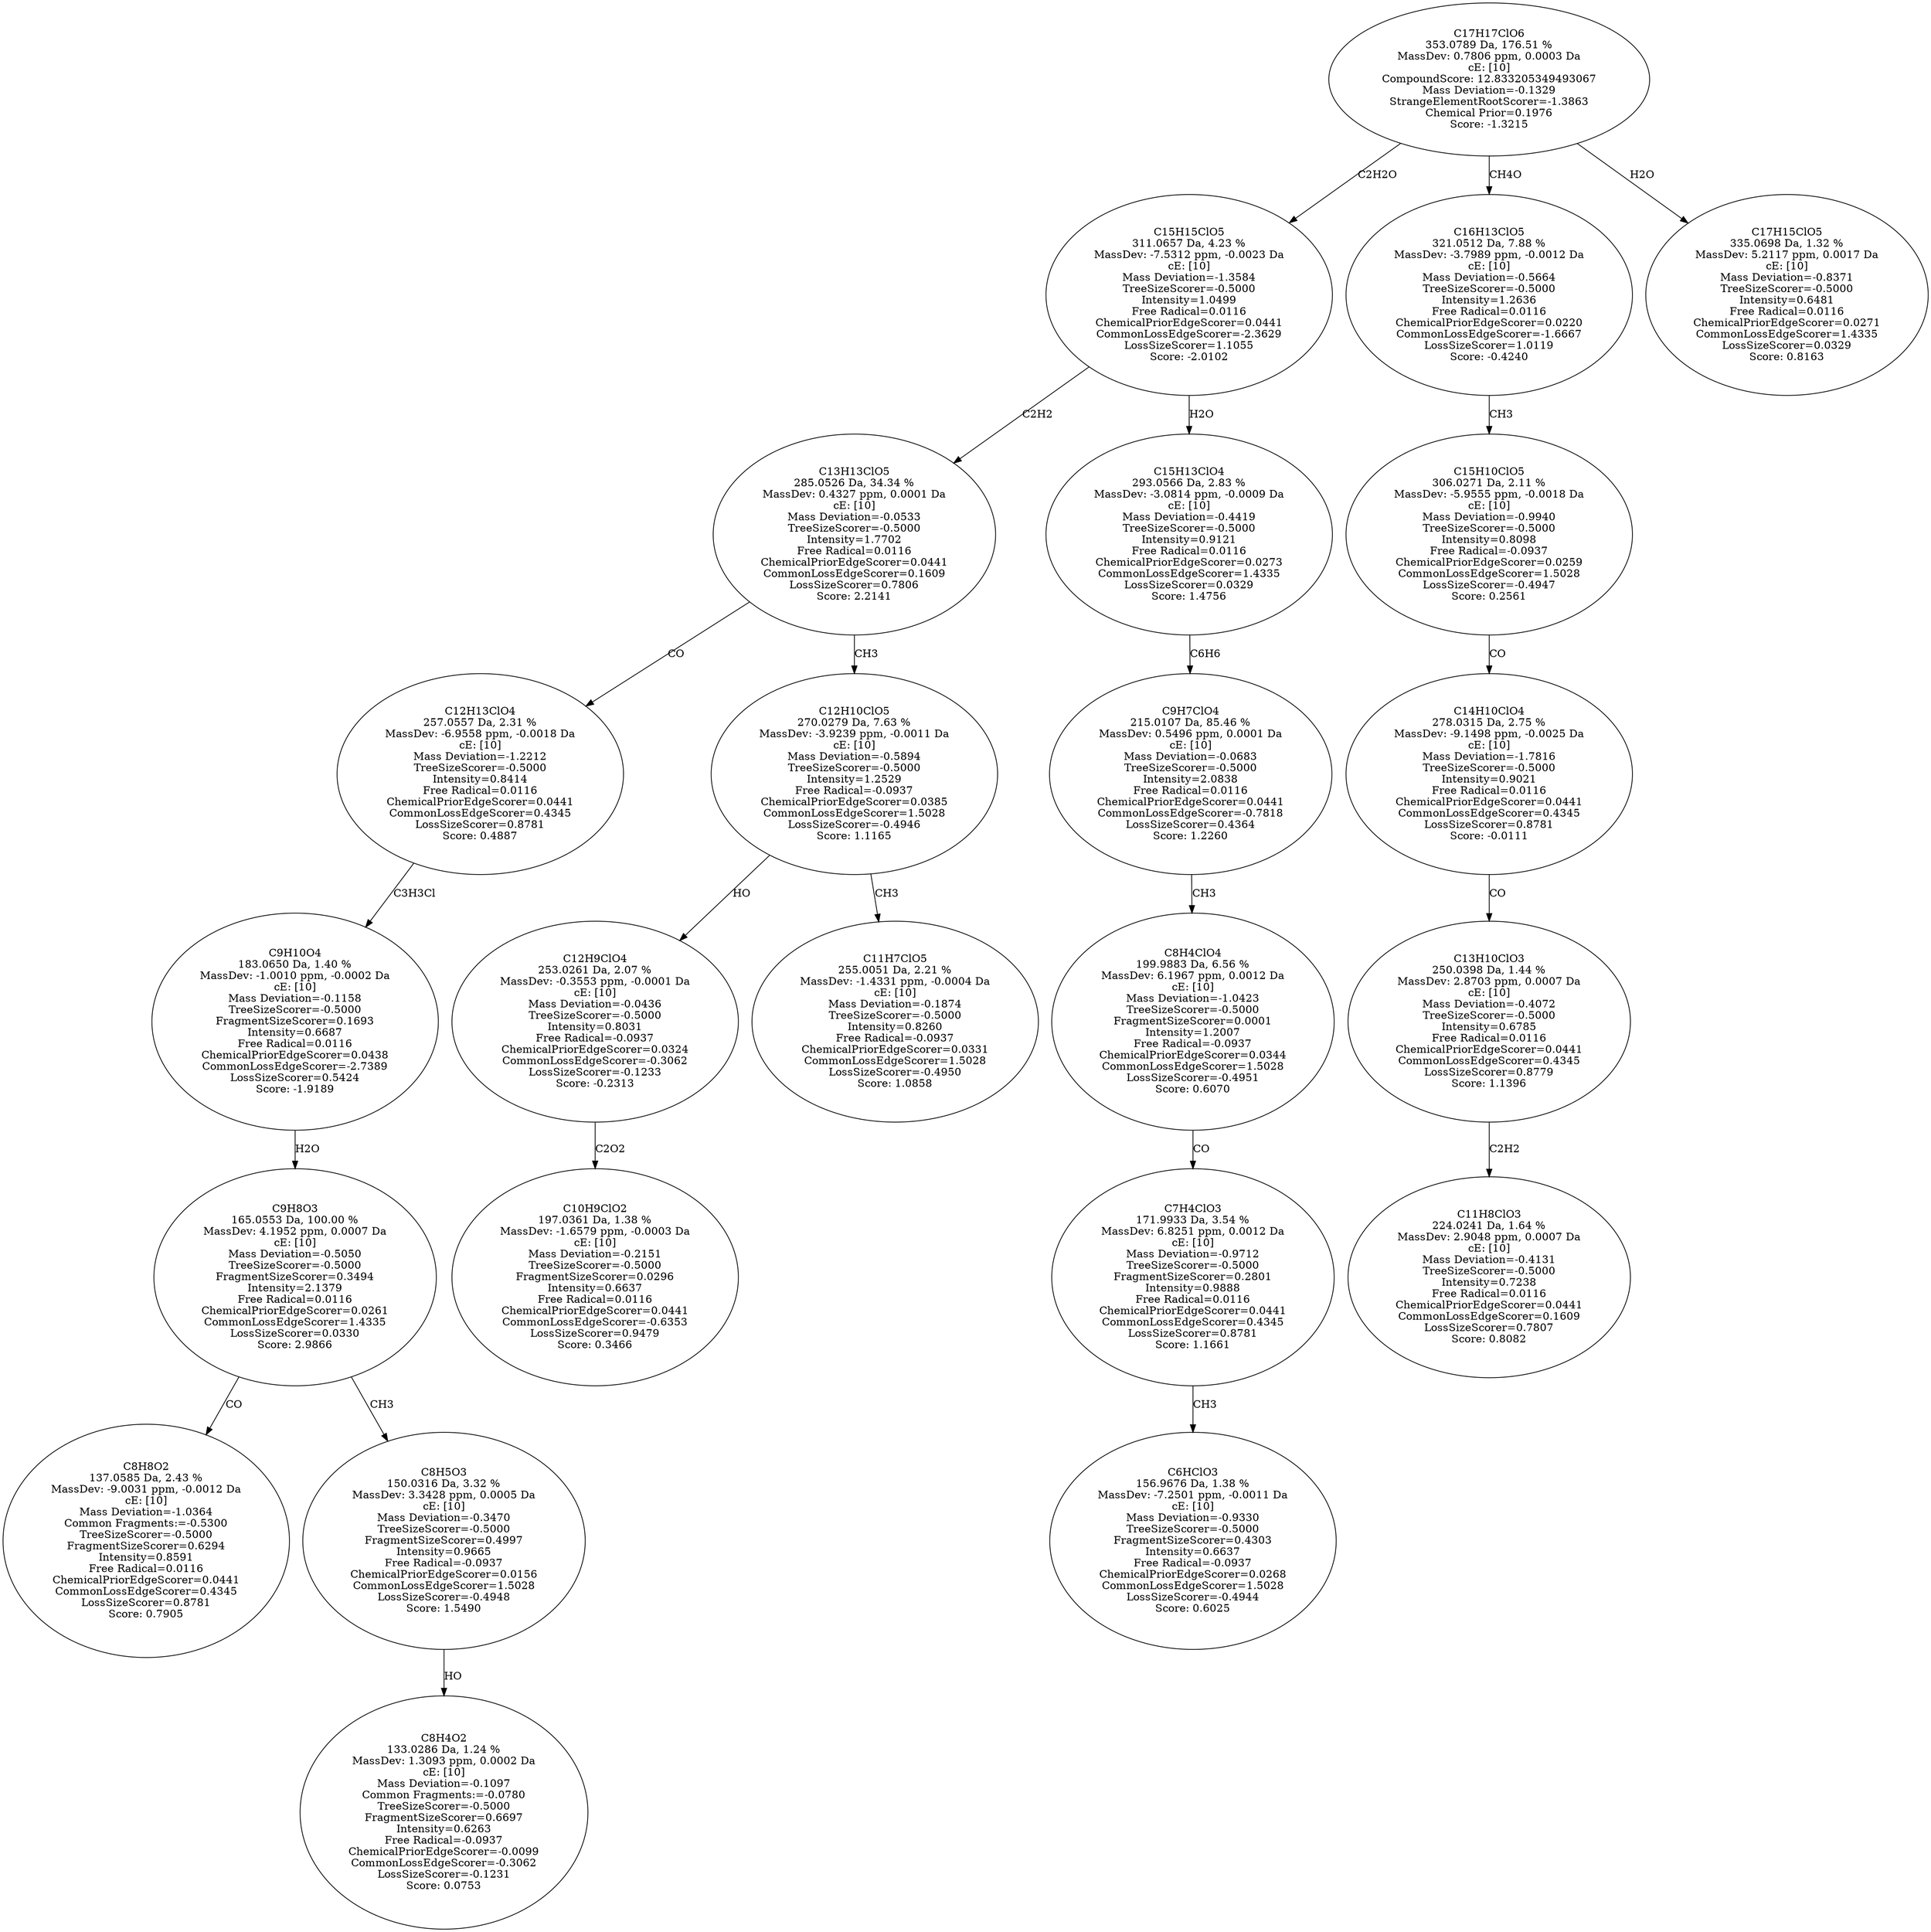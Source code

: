 strict digraph {
v1 [label="C8H8O2\n137.0585 Da, 2.43 %\nMassDev: -9.0031 ppm, -0.0012 Da\ncE: [10]\nMass Deviation=-1.0364\nCommon Fragments:=-0.5300\nTreeSizeScorer=-0.5000\nFragmentSizeScorer=0.6294\nIntensity=0.8591\nFree Radical=0.0116\nChemicalPriorEdgeScorer=0.0441\nCommonLossEdgeScorer=0.4345\nLossSizeScorer=0.8781\nScore: 0.7905"];
v2 [label="C8H4O2\n133.0286 Da, 1.24 %\nMassDev: 1.3093 ppm, 0.0002 Da\ncE: [10]\nMass Deviation=-0.1097\nCommon Fragments:=-0.0780\nTreeSizeScorer=-0.5000\nFragmentSizeScorer=0.6697\nIntensity=0.6263\nFree Radical=-0.0937\nChemicalPriorEdgeScorer=-0.0099\nCommonLossEdgeScorer=-0.3062\nLossSizeScorer=-0.1231\nScore: 0.0753"];
v3 [label="C8H5O3\n150.0316 Da, 3.32 %\nMassDev: 3.3428 ppm, 0.0005 Da\ncE: [10]\nMass Deviation=-0.3470\nTreeSizeScorer=-0.5000\nFragmentSizeScorer=0.4997\nIntensity=0.9665\nFree Radical=-0.0937\nChemicalPriorEdgeScorer=0.0156\nCommonLossEdgeScorer=1.5028\nLossSizeScorer=-0.4948\nScore: 1.5490"];
v4 [label="C9H8O3\n165.0553 Da, 100.00 %\nMassDev: 4.1952 ppm, 0.0007 Da\ncE: [10]\nMass Deviation=-0.5050\nTreeSizeScorer=-0.5000\nFragmentSizeScorer=0.3494\nIntensity=2.1379\nFree Radical=0.0116\nChemicalPriorEdgeScorer=0.0261\nCommonLossEdgeScorer=1.4335\nLossSizeScorer=0.0330\nScore: 2.9866"];
v5 [label="C9H10O4\n183.0650 Da, 1.40 %\nMassDev: -1.0010 ppm, -0.0002 Da\ncE: [10]\nMass Deviation=-0.1158\nTreeSizeScorer=-0.5000\nFragmentSizeScorer=0.1693\nIntensity=0.6687\nFree Radical=0.0116\nChemicalPriorEdgeScorer=0.0438\nCommonLossEdgeScorer=-2.7389\nLossSizeScorer=0.5424\nScore: -1.9189"];
v6 [label="C12H13ClO4\n257.0557 Da, 2.31 %\nMassDev: -6.9558 ppm, -0.0018 Da\ncE: [10]\nMass Deviation=-1.2212\nTreeSizeScorer=-0.5000\nIntensity=0.8414\nFree Radical=0.0116\nChemicalPriorEdgeScorer=0.0441\nCommonLossEdgeScorer=0.4345\nLossSizeScorer=0.8781\nScore: 0.4887"];
v7 [label="C10H9ClO2\n197.0361 Da, 1.38 %\nMassDev: -1.6579 ppm, -0.0003 Da\ncE: [10]\nMass Deviation=-0.2151\nTreeSizeScorer=-0.5000\nFragmentSizeScorer=0.0296\nIntensity=0.6637\nFree Radical=0.0116\nChemicalPriorEdgeScorer=0.0441\nCommonLossEdgeScorer=-0.6353\nLossSizeScorer=0.9479\nScore: 0.3466"];
v8 [label="C12H9ClO4\n253.0261 Da, 2.07 %\nMassDev: -0.3553 ppm, -0.0001 Da\ncE: [10]\nMass Deviation=-0.0436\nTreeSizeScorer=-0.5000\nIntensity=0.8031\nFree Radical=-0.0937\nChemicalPriorEdgeScorer=0.0324\nCommonLossEdgeScorer=-0.3062\nLossSizeScorer=-0.1233\nScore: -0.2313"];
v9 [label="C11H7ClO5\n255.0051 Da, 2.21 %\nMassDev: -1.4331 ppm, -0.0004 Da\ncE: [10]\nMass Deviation=-0.1874\nTreeSizeScorer=-0.5000\nIntensity=0.8260\nFree Radical=-0.0937\nChemicalPriorEdgeScorer=0.0331\nCommonLossEdgeScorer=1.5028\nLossSizeScorer=-0.4950\nScore: 1.0858"];
v10 [label="C12H10ClO5\n270.0279 Da, 7.63 %\nMassDev: -3.9239 ppm, -0.0011 Da\ncE: [10]\nMass Deviation=-0.5894\nTreeSizeScorer=-0.5000\nIntensity=1.2529\nFree Radical=-0.0937\nChemicalPriorEdgeScorer=0.0385\nCommonLossEdgeScorer=1.5028\nLossSizeScorer=-0.4946\nScore: 1.1165"];
v11 [label="C13H13ClO5\n285.0526 Da, 34.34 %\nMassDev: 0.4327 ppm, 0.0001 Da\ncE: [10]\nMass Deviation=-0.0533\nTreeSizeScorer=-0.5000\nIntensity=1.7702\nFree Radical=0.0116\nChemicalPriorEdgeScorer=0.0441\nCommonLossEdgeScorer=0.1609\nLossSizeScorer=0.7806\nScore: 2.2141"];
v12 [label="C6HClO3\n156.9676 Da, 1.38 %\nMassDev: -7.2501 ppm, -0.0011 Da\ncE: [10]\nMass Deviation=-0.9330\nTreeSizeScorer=-0.5000\nFragmentSizeScorer=0.4303\nIntensity=0.6637\nFree Radical=-0.0937\nChemicalPriorEdgeScorer=0.0268\nCommonLossEdgeScorer=1.5028\nLossSizeScorer=-0.4944\nScore: 0.6025"];
v13 [label="C7H4ClO3\n171.9933 Da, 3.54 %\nMassDev: 6.8251 ppm, 0.0012 Da\ncE: [10]\nMass Deviation=-0.9712\nTreeSizeScorer=-0.5000\nFragmentSizeScorer=0.2801\nIntensity=0.9888\nFree Radical=0.0116\nChemicalPriorEdgeScorer=0.0441\nCommonLossEdgeScorer=0.4345\nLossSizeScorer=0.8781\nScore: 1.1661"];
v14 [label="C8H4ClO4\n199.9883 Da, 6.56 %\nMassDev: 6.1967 ppm, 0.0012 Da\ncE: [10]\nMass Deviation=-1.0423\nTreeSizeScorer=-0.5000\nFragmentSizeScorer=0.0001\nIntensity=1.2007\nFree Radical=-0.0937\nChemicalPriorEdgeScorer=0.0344\nCommonLossEdgeScorer=1.5028\nLossSizeScorer=-0.4951\nScore: 0.6070"];
v15 [label="C9H7ClO4\n215.0107 Da, 85.46 %\nMassDev: 0.5496 ppm, 0.0001 Da\ncE: [10]\nMass Deviation=-0.0683\nTreeSizeScorer=-0.5000\nIntensity=2.0838\nFree Radical=0.0116\nChemicalPriorEdgeScorer=0.0441\nCommonLossEdgeScorer=-0.7818\nLossSizeScorer=0.4364\nScore: 1.2260"];
v16 [label="C15H13ClO4\n293.0566 Da, 2.83 %\nMassDev: -3.0814 ppm, -0.0009 Da\ncE: [10]\nMass Deviation=-0.4419\nTreeSizeScorer=-0.5000\nIntensity=0.9121\nFree Radical=0.0116\nChemicalPriorEdgeScorer=0.0273\nCommonLossEdgeScorer=1.4335\nLossSizeScorer=0.0329\nScore: 1.4756"];
v17 [label="C15H15ClO5\n311.0657 Da, 4.23 %\nMassDev: -7.5312 ppm, -0.0023 Da\ncE: [10]\nMass Deviation=-1.3584\nTreeSizeScorer=-0.5000\nIntensity=1.0499\nFree Radical=0.0116\nChemicalPriorEdgeScorer=0.0441\nCommonLossEdgeScorer=-2.3629\nLossSizeScorer=1.1055\nScore: -2.0102"];
v18 [label="C11H8ClO3\n224.0241 Da, 1.64 %\nMassDev: 2.9048 ppm, 0.0007 Da\ncE: [10]\nMass Deviation=-0.4131\nTreeSizeScorer=-0.5000\nIntensity=0.7238\nFree Radical=0.0116\nChemicalPriorEdgeScorer=0.0441\nCommonLossEdgeScorer=0.1609\nLossSizeScorer=0.7807\nScore: 0.8082"];
v19 [label="C13H10ClO3\n250.0398 Da, 1.44 %\nMassDev: 2.8703 ppm, 0.0007 Da\ncE: [10]\nMass Deviation=-0.4072\nTreeSizeScorer=-0.5000\nIntensity=0.6785\nFree Radical=0.0116\nChemicalPriorEdgeScorer=0.0441\nCommonLossEdgeScorer=0.4345\nLossSizeScorer=0.8779\nScore: 1.1396"];
v20 [label="C14H10ClO4\n278.0315 Da, 2.75 %\nMassDev: -9.1498 ppm, -0.0025 Da\ncE: [10]\nMass Deviation=-1.7816\nTreeSizeScorer=-0.5000\nIntensity=0.9021\nFree Radical=0.0116\nChemicalPriorEdgeScorer=0.0441\nCommonLossEdgeScorer=0.4345\nLossSizeScorer=0.8781\nScore: -0.0111"];
v21 [label="C15H10ClO5\n306.0271 Da, 2.11 %\nMassDev: -5.9555 ppm, -0.0018 Da\ncE: [10]\nMass Deviation=-0.9940\nTreeSizeScorer=-0.5000\nIntensity=0.8098\nFree Radical=-0.0937\nChemicalPriorEdgeScorer=0.0259\nCommonLossEdgeScorer=1.5028\nLossSizeScorer=-0.4947\nScore: 0.2561"];
v22 [label="C16H13ClO5\n321.0512 Da, 7.88 %\nMassDev: -3.7989 ppm, -0.0012 Da\ncE: [10]\nMass Deviation=-0.5664\nTreeSizeScorer=-0.5000\nIntensity=1.2636\nFree Radical=0.0116\nChemicalPriorEdgeScorer=0.0220\nCommonLossEdgeScorer=-1.6667\nLossSizeScorer=1.0119\nScore: -0.4240"];
v23 [label="C17H15ClO5\n335.0698 Da, 1.32 %\nMassDev: 5.2117 ppm, 0.0017 Da\ncE: [10]\nMass Deviation=-0.8371\nTreeSizeScorer=-0.5000\nIntensity=0.6481\nFree Radical=0.0116\nChemicalPriorEdgeScorer=0.0271\nCommonLossEdgeScorer=1.4335\nLossSizeScorer=0.0329\nScore: 0.8163"];
v24 [label="C17H17ClO6\n353.0789 Da, 176.51 %\nMassDev: 0.7806 ppm, 0.0003 Da\ncE: [10]\nCompoundScore: 12.833205349493067\nMass Deviation=-0.1329\nStrangeElementRootScorer=-1.3863\nChemical Prior=0.1976\nScore: -1.3215"];
v4 -> v1 [label="CO"];
v3 -> v2 [label="HO"];
v4 -> v3 [label="CH3"];
v5 -> v4 [label="H2O"];
v6 -> v5 [label="C3H3Cl"];
v11 -> v6 [label="CO"];
v8 -> v7 [label="C2O2"];
v10 -> v8 [label="HO"];
v10 -> v9 [label="CH3"];
v11 -> v10 [label="CH3"];
v17 -> v11 [label="C2H2"];
v13 -> v12 [label="CH3"];
v14 -> v13 [label="CO"];
v15 -> v14 [label="CH3"];
v16 -> v15 [label="C6H6"];
v17 -> v16 [label="H2O"];
v24 -> v17 [label="C2H2O"];
v19 -> v18 [label="C2H2"];
v20 -> v19 [label="CO"];
v21 -> v20 [label="CO"];
v22 -> v21 [label="CH3"];
v24 -> v22 [label="CH4O"];
v24 -> v23 [label="H2O"];
}